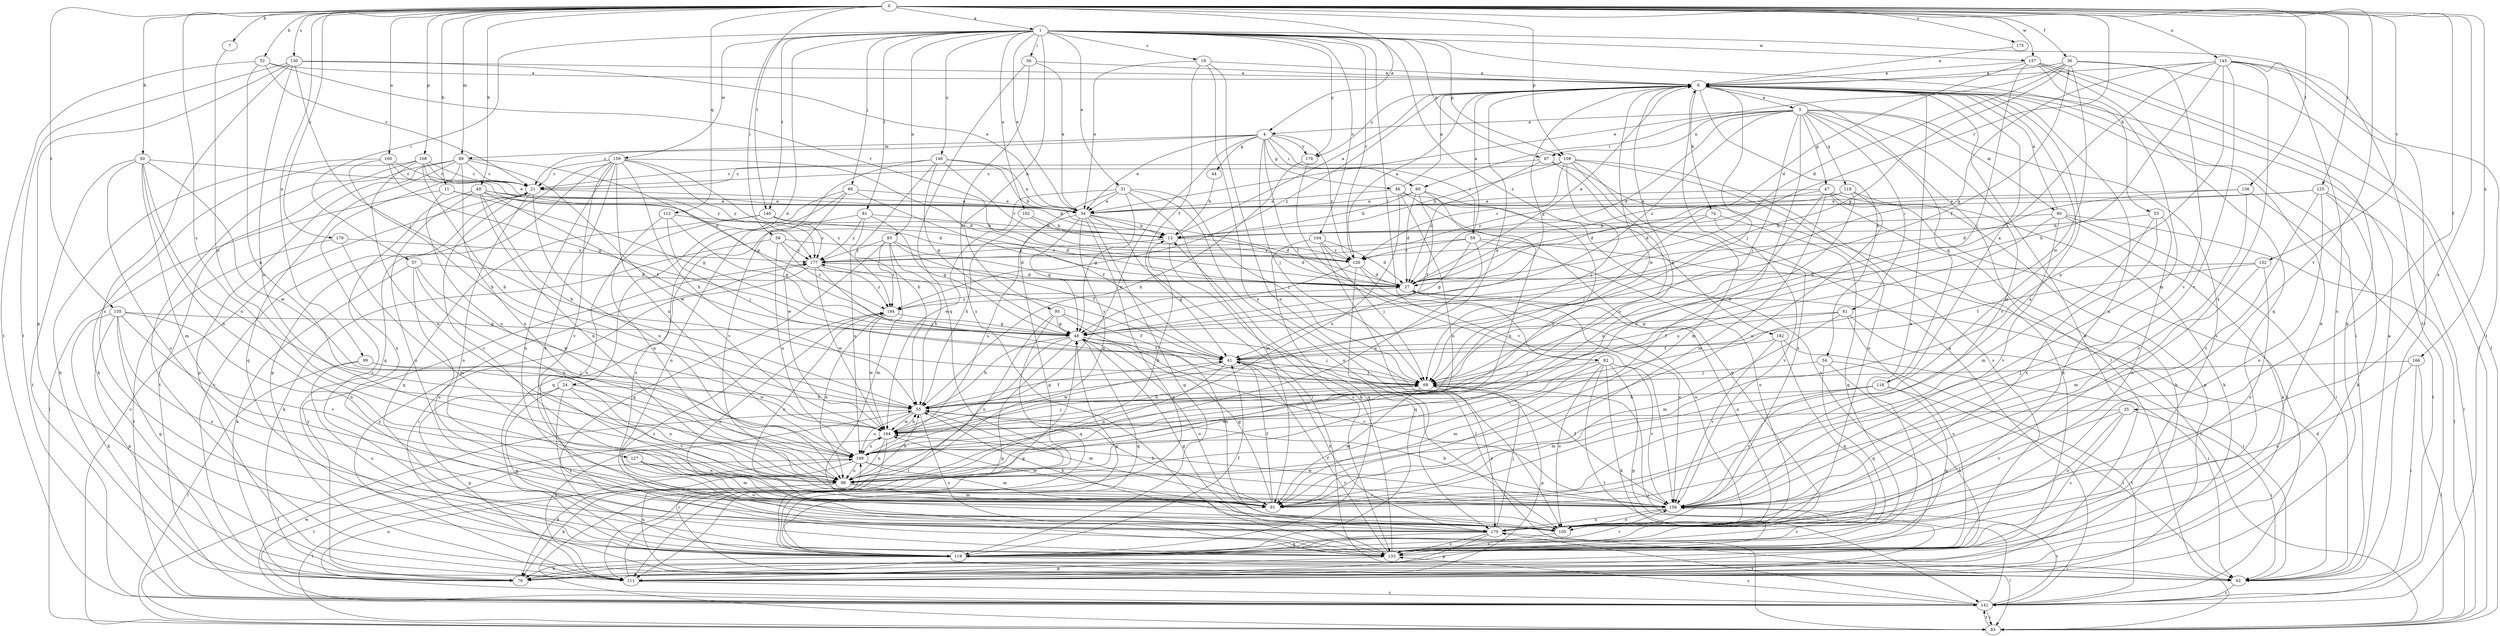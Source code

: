 strict digraph  {
0;
1;
4;
5;
6;
7;
11;
13;
19;
21;
24;
27;
31;
34;
35;
36;
41;
44;
46;
47;
48;
49;
50;
52;
53;
54;
55;
56;
57;
58;
59;
60;
61;
62;
66;
69;
74;
76;
81;
82;
83;
89;
90;
91;
93;
95;
97;
98;
99;
100;
102;
104;
105;
108;
109;
111;
112;
116;
118;
119;
125;
126;
127;
130;
133;
135;
136;
140;
141;
145;
146;
149;
152;
156;
157;
159;
164;
166;
170;
175;
176;
177;
179;
182;
184;
0 -> 1  [label=a];
0 -> 4  [label=a];
0 -> 7  [label=b];
0 -> 11  [label=b];
0 -> 35  [label=f];
0 -> 36  [label=f];
0 -> 49  [label=h];
0 -> 50  [label=h];
0 -> 52  [label=h];
0 -> 89  [label=m];
0 -> 99  [label=o];
0 -> 100  [label=o];
0 -> 108  [label=p];
0 -> 109  [label=p];
0 -> 112  [label=q];
0 -> 125  [label=r];
0 -> 126  [label=r];
0 -> 127  [label=s];
0 -> 130  [label=s];
0 -> 135  [label=t];
0 -> 136  [label=t];
0 -> 140  [label=t];
0 -> 145  [label=u];
0 -> 152  [label=v];
0 -> 156  [label=v];
0 -> 157  [label=w];
0 -> 166  [label=x];
0 -> 170  [label=x];
0 -> 175  [label=y];
0 -> 179  [label=z];
1 -> 19  [label=c];
1 -> 24  [label=d];
1 -> 31  [label=e];
1 -> 34  [label=e];
1 -> 53  [label=h];
1 -> 56  [label=i];
1 -> 57  [label=i];
1 -> 58  [label=i];
1 -> 66  [label=j];
1 -> 81  [label=l];
1 -> 82  [label=l];
1 -> 93  [label=n];
1 -> 95  [label=n];
1 -> 97  [label=n];
1 -> 102  [label=o];
1 -> 104  [label=o];
1 -> 109  [label=p];
1 -> 126  [label=r];
1 -> 140  [label=t];
1 -> 141  [label=t];
1 -> 146  [label=u];
1 -> 157  [label=w];
1 -> 159  [label=w];
1 -> 176  [label=y];
1 -> 182  [label=z];
4 -> 21  [label=c];
4 -> 34  [label=e];
4 -> 44  [label=g];
4 -> 46  [label=g];
4 -> 59  [label=i];
4 -> 60  [label=i];
4 -> 69  [label=j];
4 -> 82  [label=l];
4 -> 89  [label=m];
4 -> 126  [label=r];
4 -> 164  [label=w];
4 -> 176  [label=y];
5 -> 4  [label=a];
5 -> 27  [label=d];
5 -> 47  [label=g];
5 -> 60  [label=i];
5 -> 61  [label=i];
5 -> 69  [label=j];
5 -> 90  [label=m];
5 -> 97  [label=n];
5 -> 98  [label=n];
5 -> 116  [label=q];
5 -> 118  [label=q];
5 -> 133  [label=s];
5 -> 156  [label=v];
5 -> 184  [label=z];
6 -> 5  [label=a];
6 -> 48  [label=g];
6 -> 54  [label=h];
6 -> 62  [label=i];
6 -> 69  [label=j];
6 -> 74  [label=k];
6 -> 83  [label=l];
6 -> 91  [label=m];
6 -> 164  [label=w];
6 -> 176  [label=y];
6 -> 184  [label=z];
7 -> 149  [label=u];
11 -> 34  [label=e];
11 -> 48  [label=g];
11 -> 83  [label=l];
11 -> 149  [label=u];
13 -> 6  [label=a];
13 -> 27  [label=d];
13 -> 133  [label=s];
13 -> 177  [label=y];
19 -> 6  [label=a];
19 -> 34  [label=e];
19 -> 41  [label=f];
19 -> 105  [label=o];
19 -> 170  [label=x];
21 -> 34  [label=e];
21 -> 98  [label=n];
21 -> 105  [label=o];
24 -> 55  [label=h];
24 -> 98  [label=n];
24 -> 111  [label=p];
24 -> 119  [label=q];
24 -> 133  [label=s];
24 -> 156  [label=v];
27 -> 6  [label=a];
27 -> 105  [label=o];
27 -> 156  [label=v];
27 -> 184  [label=z];
31 -> 34  [label=e];
31 -> 48  [label=g];
31 -> 69  [label=j];
31 -> 91  [label=m];
31 -> 105  [label=o];
31 -> 111  [label=p];
31 -> 164  [label=w];
34 -> 13  [label=b];
34 -> 27  [label=d];
34 -> 48  [label=g];
34 -> 62  [label=i];
34 -> 98  [label=n];
34 -> 111  [label=p];
34 -> 119  [label=q];
34 -> 149  [label=u];
35 -> 62  [label=i];
35 -> 105  [label=o];
35 -> 133  [label=s];
35 -> 156  [label=v];
35 -> 164  [label=w];
36 -> 6  [label=a];
36 -> 27  [label=d];
36 -> 34  [label=e];
36 -> 41  [label=f];
36 -> 48  [label=g];
36 -> 83  [label=l];
36 -> 156  [label=v];
36 -> 164  [label=w];
41 -> 69  [label=j];
41 -> 98  [label=n];
41 -> 164  [label=w];
41 -> 170  [label=x];
41 -> 177  [label=y];
44 -> 13  [label=b];
46 -> 6  [label=a];
46 -> 34  [label=e];
46 -> 98  [label=n];
46 -> 119  [label=q];
46 -> 133  [label=s];
46 -> 149  [label=u];
47 -> 27  [label=d];
47 -> 34  [label=e];
47 -> 76  [label=k];
47 -> 91  [label=m];
47 -> 98  [label=n];
47 -> 111  [label=p];
47 -> 141  [label=t];
48 -> 41  [label=f];
48 -> 55  [label=h];
48 -> 69  [label=j];
48 -> 98  [label=n];
48 -> 105  [label=o];
48 -> 111  [label=p];
48 -> 119  [label=q];
48 -> 156  [label=v];
49 -> 13  [label=b];
49 -> 27  [label=d];
49 -> 34  [label=e];
49 -> 41  [label=f];
49 -> 55  [label=h];
49 -> 98  [label=n];
49 -> 105  [label=o];
49 -> 133  [label=s];
50 -> 21  [label=c];
50 -> 91  [label=m];
50 -> 98  [label=n];
50 -> 105  [label=o];
50 -> 141  [label=t];
50 -> 149  [label=u];
50 -> 164  [label=w];
52 -> 6  [label=a];
52 -> 21  [label=c];
52 -> 126  [label=r];
52 -> 141  [label=t];
52 -> 149  [label=u];
53 -> 13  [label=b];
53 -> 91  [label=m];
53 -> 105  [label=o];
53 -> 170  [label=x];
54 -> 69  [label=j];
54 -> 76  [label=k];
54 -> 119  [label=q];
54 -> 141  [label=t];
55 -> 6  [label=a];
55 -> 41  [label=f];
55 -> 83  [label=l];
55 -> 91  [label=m];
55 -> 133  [label=s];
55 -> 149  [label=u];
55 -> 164  [label=w];
56 -> 6  [label=a];
56 -> 34  [label=e];
56 -> 119  [label=q];
56 -> 133  [label=s];
57 -> 27  [label=d];
57 -> 76  [label=k];
57 -> 98  [label=n];
57 -> 105  [label=o];
57 -> 164  [label=w];
58 -> 76  [label=k];
58 -> 126  [label=r];
58 -> 149  [label=u];
58 -> 177  [label=y];
58 -> 184  [label=z];
59 -> 6  [label=a];
59 -> 48  [label=g];
59 -> 83  [label=l];
59 -> 105  [label=o];
59 -> 126  [label=r];
59 -> 149  [label=u];
59 -> 177  [label=y];
60 -> 13  [label=b];
60 -> 27  [label=d];
60 -> 34  [label=e];
60 -> 41  [label=f];
60 -> 98  [label=n];
60 -> 149  [label=u];
61 -> 41  [label=f];
61 -> 48  [label=g];
61 -> 62  [label=i];
61 -> 91  [label=m];
61 -> 133  [label=s];
62 -> 6  [label=a];
62 -> 27  [label=d];
62 -> 141  [label=t];
62 -> 149  [label=u];
66 -> 34  [label=e];
66 -> 41  [label=f];
66 -> 105  [label=o];
66 -> 133  [label=s];
66 -> 164  [label=w];
69 -> 55  [label=h];
69 -> 91  [label=m];
69 -> 111  [label=p];
69 -> 170  [label=x];
74 -> 13  [label=b];
74 -> 69  [label=j];
74 -> 119  [label=q];
74 -> 156  [label=v];
76 -> 21  [label=c];
76 -> 177  [label=y];
81 -> 13  [label=b];
81 -> 48  [label=g];
81 -> 119  [label=q];
81 -> 149  [label=u];
81 -> 177  [label=y];
82 -> 69  [label=j];
82 -> 76  [label=k];
82 -> 91  [label=m];
82 -> 105  [label=o];
82 -> 111  [label=p];
82 -> 141  [label=t];
82 -> 156  [label=v];
83 -> 21  [label=c];
83 -> 141  [label=t];
89 -> 21  [label=c];
89 -> 48  [label=g];
89 -> 98  [label=n];
89 -> 111  [label=p];
89 -> 119  [label=q];
89 -> 141  [label=t];
89 -> 164  [label=w];
89 -> 170  [label=x];
90 -> 6  [label=a];
90 -> 13  [label=b];
90 -> 62  [label=i];
90 -> 76  [label=k];
90 -> 83  [label=l];
90 -> 149  [label=u];
90 -> 156  [label=v];
91 -> 6  [label=a];
91 -> 21  [label=c];
91 -> 41  [label=f];
91 -> 48  [label=g];
91 -> 55  [label=h];
91 -> 164  [label=w];
91 -> 184  [label=z];
93 -> 27  [label=d];
93 -> 41  [label=f];
93 -> 55  [label=h];
93 -> 91  [label=m];
93 -> 119  [label=q];
93 -> 177  [label=y];
93 -> 184  [label=z];
95 -> 41  [label=f];
95 -> 48  [label=g];
95 -> 83  [label=l];
95 -> 119  [label=q];
95 -> 170  [label=x];
97 -> 21  [label=c];
97 -> 27  [label=d];
97 -> 76  [label=k];
97 -> 170  [label=x];
98 -> 13  [label=b];
98 -> 55  [label=h];
98 -> 76  [label=k];
98 -> 83  [label=l];
98 -> 91  [label=m];
98 -> 156  [label=v];
99 -> 69  [label=j];
99 -> 83  [label=l];
99 -> 133  [label=s];
99 -> 164  [label=w];
100 -> 21  [label=c];
100 -> 27  [label=d];
100 -> 48  [label=g];
100 -> 55  [label=h];
100 -> 76  [label=k];
102 -> 13  [label=b];
102 -> 55  [label=h];
102 -> 126  [label=r];
104 -> 27  [label=d];
104 -> 69  [label=j];
104 -> 83  [label=l];
104 -> 119  [label=q];
104 -> 126  [label=r];
105 -> 6  [label=a];
105 -> 133  [label=s];
108 -> 21  [label=c];
108 -> 34  [label=e];
108 -> 55  [label=h];
108 -> 62  [label=i];
108 -> 76  [label=k];
108 -> 98  [label=n];
108 -> 177  [label=y];
109 -> 13  [label=b];
109 -> 21  [label=c];
109 -> 69  [label=j];
109 -> 91  [label=m];
109 -> 105  [label=o];
109 -> 126  [label=r];
109 -> 133  [label=s];
109 -> 149  [label=u];
111 -> 6  [label=a];
111 -> 48  [label=g];
111 -> 55  [label=h];
111 -> 141  [label=t];
111 -> 177  [label=y];
112 -> 13  [label=b];
112 -> 48  [label=g];
112 -> 69  [label=j];
112 -> 98  [label=n];
116 -> 6  [label=a];
116 -> 55  [label=h];
116 -> 62  [label=i];
116 -> 91  [label=m];
116 -> 119  [label=q];
116 -> 156  [label=v];
118 -> 27  [label=d];
118 -> 34  [label=e];
118 -> 76  [label=k];
118 -> 98  [label=n];
118 -> 149  [label=u];
119 -> 6  [label=a];
119 -> 41  [label=f];
119 -> 48  [label=g];
119 -> 62  [label=i];
119 -> 76  [label=k];
119 -> 156  [label=v];
125 -> 34  [label=e];
125 -> 76  [label=k];
125 -> 83  [label=l];
125 -> 105  [label=o];
125 -> 156  [label=v];
125 -> 177  [label=y];
126 -> 6  [label=a];
126 -> 27  [label=d];
126 -> 48  [label=g];
126 -> 105  [label=o];
126 -> 119  [label=q];
127 -> 91  [label=m];
127 -> 98  [label=n];
127 -> 105  [label=o];
130 -> 6  [label=a];
130 -> 34  [label=e];
130 -> 69  [label=j];
130 -> 98  [label=n];
130 -> 111  [label=p];
130 -> 133  [label=s];
130 -> 141  [label=t];
133 -> 6  [label=a];
133 -> 13  [label=b];
133 -> 41  [label=f];
133 -> 48  [label=g];
133 -> 111  [label=p];
133 -> 156  [label=v];
133 -> 184  [label=z];
135 -> 48  [label=g];
135 -> 76  [label=k];
135 -> 98  [label=n];
135 -> 111  [label=p];
135 -> 119  [label=q];
135 -> 156  [label=v];
135 -> 170  [label=x];
136 -> 27  [label=d];
136 -> 34  [label=e];
136 -> 141  [label=t];
136 -> 156  [label=v];
140 -> 13  [label=b];
140 -> 27  [label=d];
140 -> 119  [label=q];
140 -> 170  [label=x];
140 -> 177  [label=y];
141 -> 6  [label=a];
141 -> 69  [label=j];
141 -> 83  [label=l];
141 -> 133  [label=s];
141 -> 149  [label=u];
141 -> 156  [label=v];
141 -> 164  [label=w];
141 -> 170  [label=x];
145 -> 6  [label=a];
145 -> 48  [label=g];
145 -> 55  [label=h];
145 -> 62  [label=i];
145 -> 69  [label=j];
145 -> 98  [label=n];
145 -> 133  [label=s];
145 -> 141  [label=t];
145 -> 156  [label=v];
145 -> 170  [label=x];
146 -> 13  [label=b];
146 -> 21  [label=c];
146 -> 34  [label=e];
146 -> 48  [label=g];
146 -> 55  [label=h];
146 -> 126  [label=r];
146 -> 156  [label=v];
149 -> 76  [label=k];
149 -> 91  [label=m];
149 -> 98  [label=n];
149 -> 141  [label=t];
149 -> 156  [label=v];
152 -> 27  [label=d];
152 -> 41  [label=f];
152 -> 91  [label=m];
152 -> 105  [label=o];
156 -> 41  [label=f];
156 -> 55  [label=h];
156 -> 105  [label=o];
156 -> 164  [label=w];
156 -> 170  [label=x];
157 -> 6  [label=a];
157 -> 27  [label=d];
157 -> 69  [label=j];
157 -> 83  [label=l];
157 -> 91  [label=m];
157 -> 111  [label=p];
157 -> 119  [label=q];
159 -> 21  [label=c];
159 -> 27  [label=d];
159 -> 55  [label=h];
159 -> 105  [label=o];
159 -> 111  [label=p];
159 -> 119  [label=q];
159 -> 149  [label=u];
159 -> 156  [label=v];
159 -> 170  [label=x];
159 -> 177  [label=y];
159 -> 184  [label=z];
164 -> 6  [label=a];
164 -> 55  [label=h];
164 -> 62  [label=i];
164 -> 69  [label=j];
164 -> 98  [label=n];
164 -> 149  [label=u];
166 -> 62  [label=i];
166 -> 69  [label=j];
166 -> 83  [label=l];
166 -> 170  [label=x];
170 -> 55  [label=h];
170 -> 69  [label=j];
170 -> 83  [label=l];
170 -> 111  [label=p];
170 -> 119  [label=q];
170 -> 133  [label=s];
175 -> 6  [label=a];
176 -> 55  [label=h];
176 -> 156  [label=v];
177 -> 27  [label=d];
177 -> 62  [label=i];
177 -> 69  [label=j];
177 -> 164  [label=w];
177 -> 184  [label=z];
179 -> 91  [label=m];
179 -> 141  [label=t];
179 -> 177  [label=y];
182 -> 41  [label=f];
182 -> 62  [label=i];
182 -> 119  [label=q];
182 -> 156  [label=v];
184 -> 48  [label=g];
184 -> 98  [label=n];
184 -> 105  [label=o];
184 -> 164  [label=w];
}
